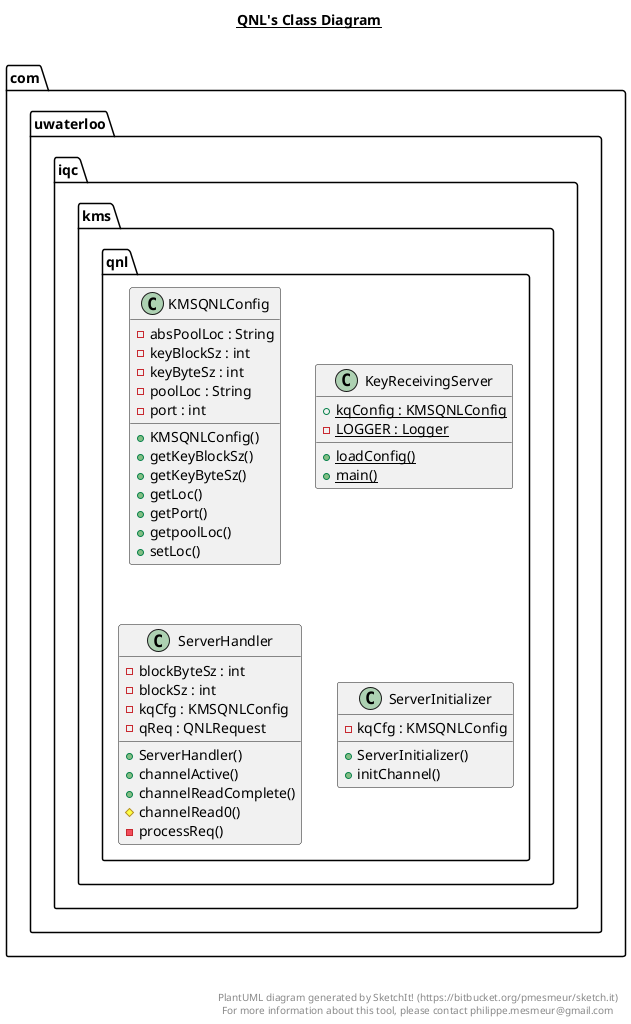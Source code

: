 @startuml

title __QNL's Class Diagram__\n

  namespace com.uwaterloo.iqc.kms.qnl {
    class com.uwaterloo.iqc.kms.qnl.KMSQNLConfig {
        - absPoolLoc : String
        - keyBlockSz : int
        - keyByteSz : int
        - poolLoc : String
        - port : int
        + KMSQNLConfig()
        + getKeyBlockSz()
        + getKeyByteSz()
        + getLoc()
        + getPort()
        + getpoolLoc()
        + setLoc()
    }
  }
  

  namespace com.uwaterloo.iqc.kms.qnl {
    class com.uwaterloo.iqc.kms.qnl.KeyReceivingServer {
        {static} + kqConfig : KMSQNLConfig
        {static} - LOGGER : Logger
        {static} + loadConfig()
        {static} + main()
    }
  }
  

  namespace com.uwaterloo.iqc.kms.qnl {
    class com.uwaterloo.iqc.kms.qnl.ServerHandler {
        - blockByteSz : int
        - blockSz : int
        - kqCfg : KMSQNLConfig
        - qReq : QNLRequest
        + ServerHandler()
        + channelActive()
        + channelReadComplete()
        # channelRead0()
        - processReq()
    }
  }
  

  namespace com.uwaterloo.iqc.kms.qnl {
    class com.uwaterloo.iqc.kms.qnl.ServerInitializer {
        - kqCfg : KMSQNLConfig
        + ServerInitializer()
        + initChannel()
    }
  }
  



right footer


PlantUML diagram generated by SketchIt! (https://bitbucket.org/pmesmeur/sketch.it)
For more information about this tool, please contact philippe.mesmeur@gmail.com
endfooter

@enduml
